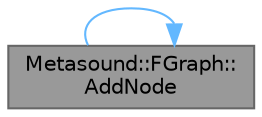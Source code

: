 digraph "Metasound::FGraph::AddNode"
{
 // INTERACTIVE_SVG=YES
 // LATEX_PDF_SIZE
  bgcolor="transparent";
  edge [fontname=Helvetica,fontsize=10,labelfontname=Helvetica,labelfontsize=10];
  node [fontname=Helvetica,fontsize=10,shape=box,height=0.2,width=0.4];
  rankdir="LR";
  Node1 [id="Node000001",label="Metasound::FGraph::\lAddNode",height=0.2,width=0.4,color="gray40", fillcolor="grey60", style="filled", fontcolor="black",tooltip="Store a node on this graph."];
  Node1 -> Node1 [id="edge1_Node000001_Node000001",color="steelblue1",style="solid",tooltip=" "];
}
